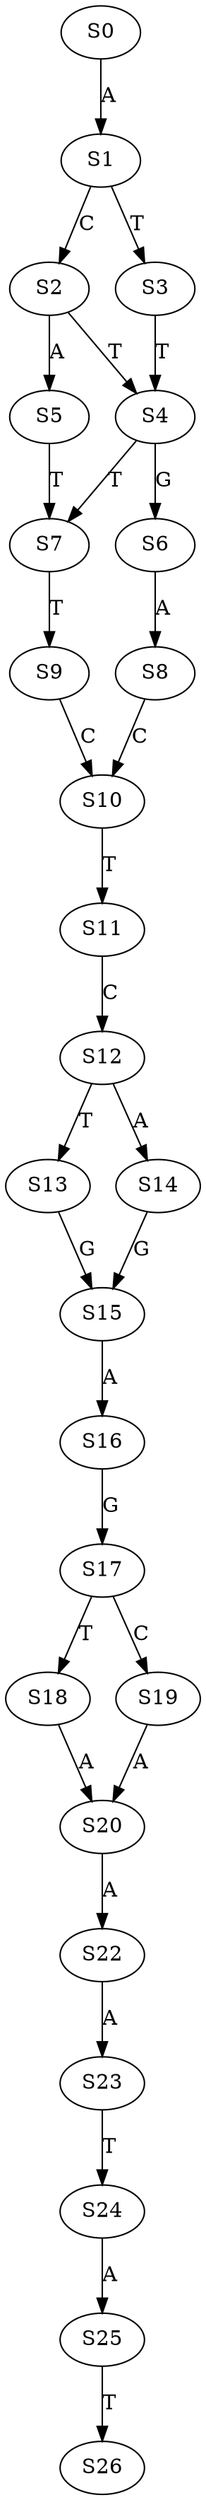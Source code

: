 strict digraph  {
	S0 -> S1 [ label = A ];
	S1 -> S2 [ label = C ];
	S1 -> S3 [ label = T ];
	S2 -> S4 [ label = T ];
	S2 -> S5 [ label = A ];
	S3 -> S4 [ label = T ];
	S4 -> S6 [ label = G ];
	S4 -> S7 [ label = T ];
	S5 -> S7 [ label = T ];
	S6 -> S8 [ label = A ];
	S7 -> S9 [ label = T ];
	S8 -> S10 [ label = C ];
	S9 -> S10 [ label = C ];
	S10 -> S11 [ label = T ];
	S11 -> S12 [ label = C ];
	S12 -> S13 [ label = T ];
	S12 -> S14 [ label = A ];
	S13 -> S15 [ label = G ];
	S14 -> S15 [ label = G ];
	S15 -> S16 [ label = A ];
	S16 -> S17 [ label = G ];
	S17 -> S18 [ label = T ];
	S17 -> S19 [ label = C ];
	S18 -> S20 [ label = A ];
	S19 -> S20 [ label = A ];
	S20 -> S22 [ label = A ];
	S22 -> S23 [ label = A ];
	S23 -> S24 [ label = T ];
	S24 -> S25 [ label = A ];
	S25 -> S26 [ label = T ];
}
